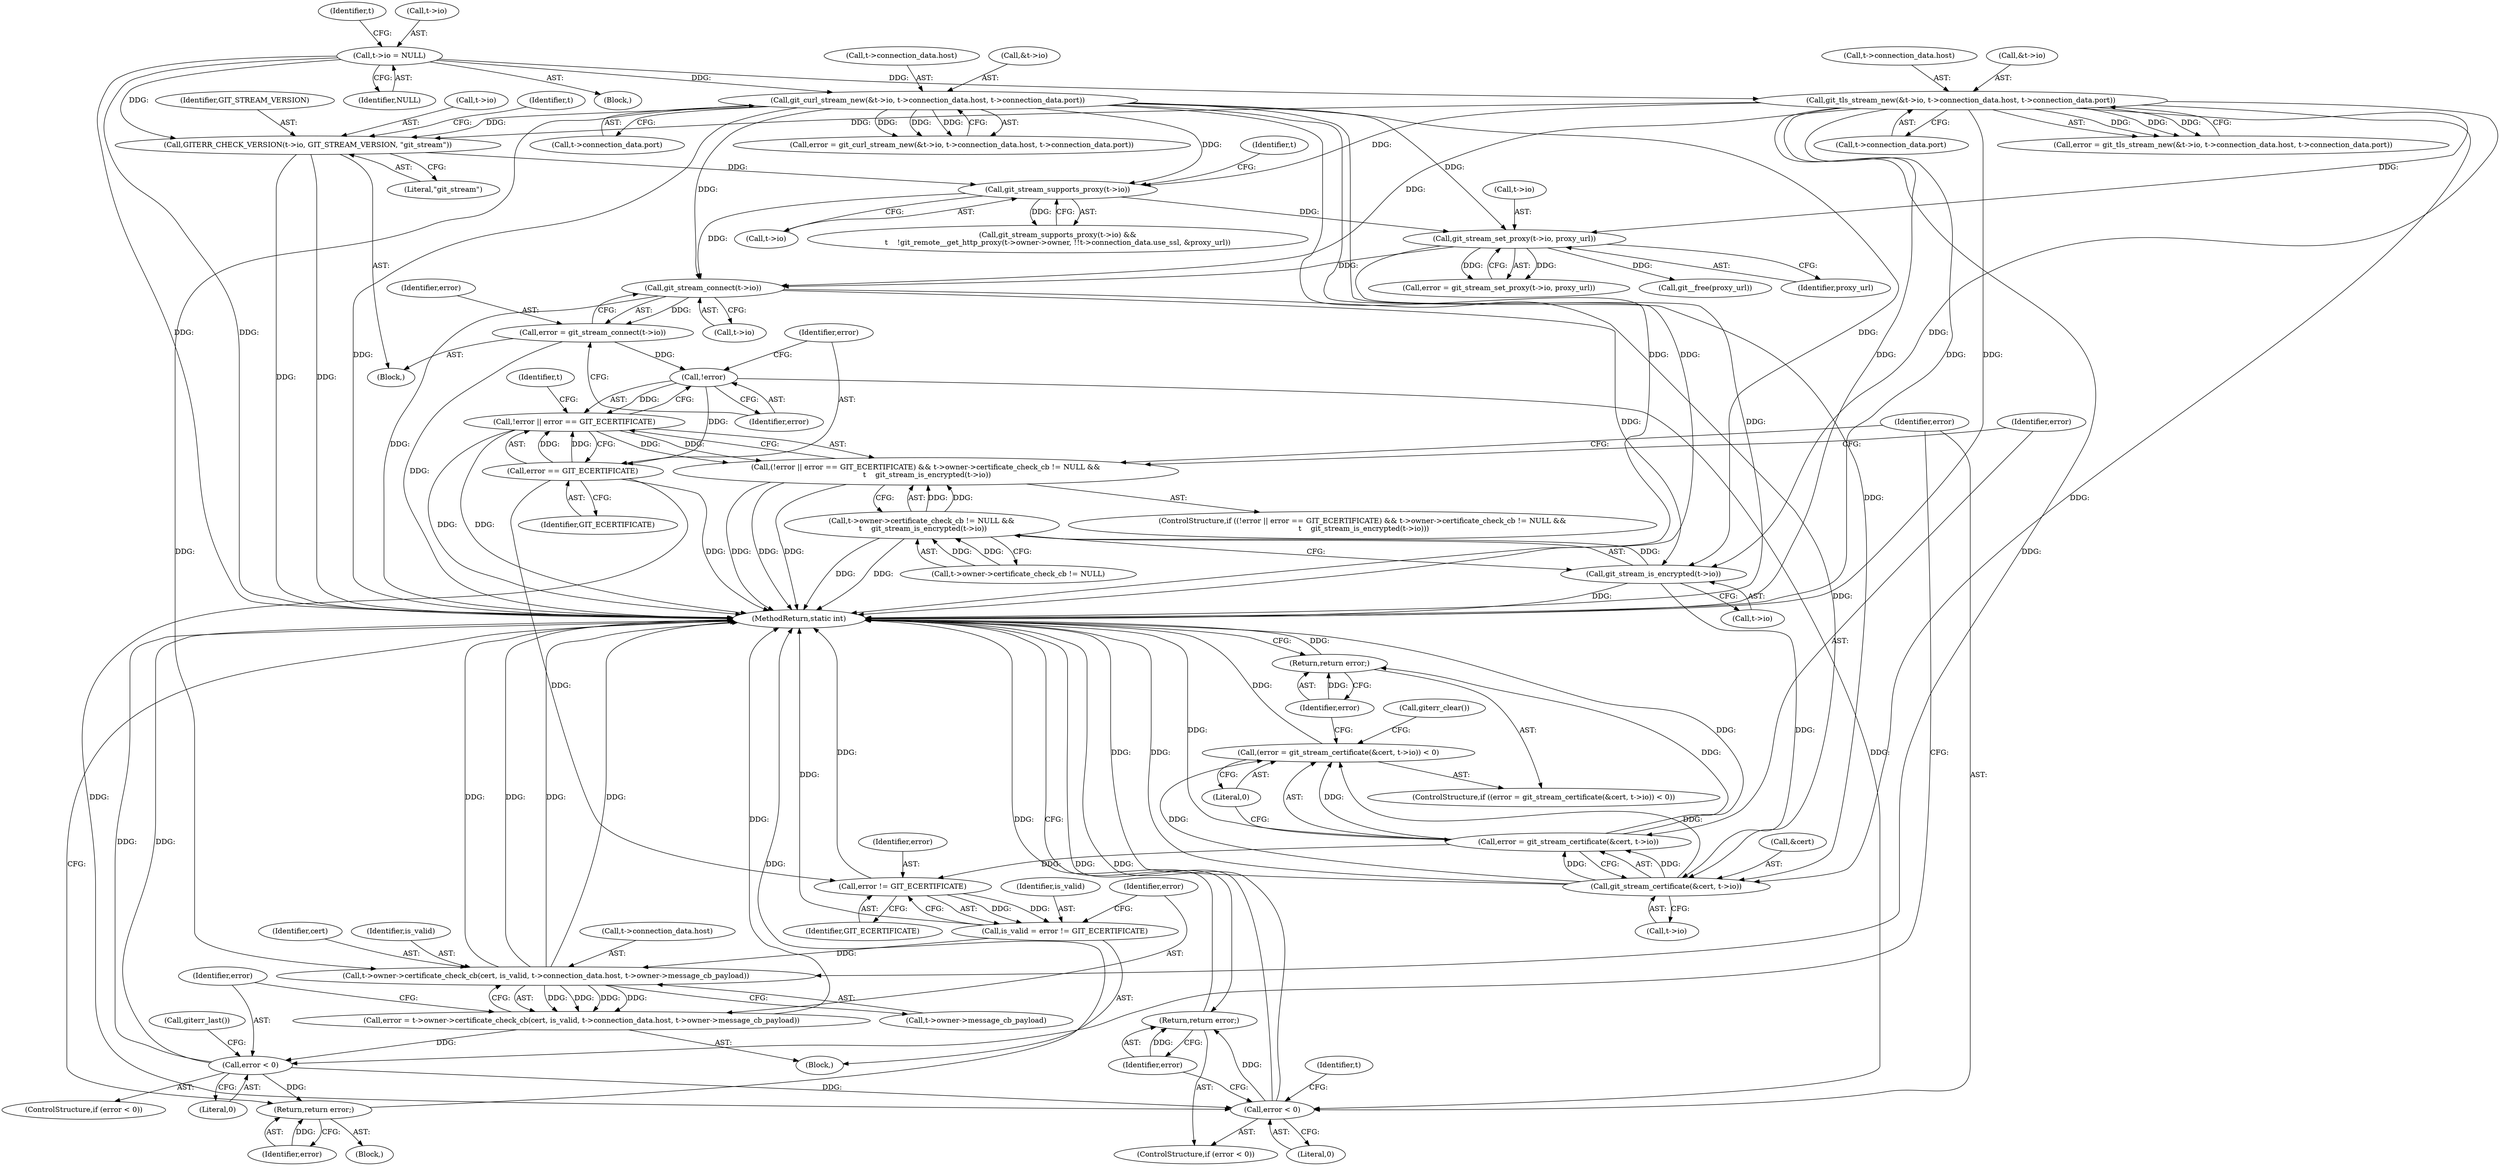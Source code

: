 digraph "0_libgit2_b5c6a1b407b7f8b952bded2789593b68b1876211@API" {
"1000239" [label="(Call,git_stream_connect(t->io))"];
"1000224" [label="(Call,git_stream_set_proxy(t->io, proxy_url))"];
"1000153" [label="(Call,git_tls_stream_new(&t->io, t->connection_data.host, t->connection_data.port))"];
"1000134" [label="(Call,t->io = NULL)"];
"1000172" [label="(Call,git_curl_stream_new(&t->io, t->connection_data.host, t->connection_data.port))"];
"1000201" [label="(Call,git_stream_supports_proxy(t->io))"];
"1000193" [label="(Call,GITERR_CHECK_VERSION(t->io, GIT_STREAM_VERSION, \"git_stream\"))"];
"1000237" [label="(Call,error = git_stream_connect(t->io))"];
"1000246" [label="(Call,!error)"];
"1000245" [label="(Call,!error || error == GIT_ECERTIFICATE)"];
"1000244" [label="(Call,(!error || error == GIT_ECERTIFICATE) && t->owner->certificate_check_cb != NULL &&\n \t    git_stream_is_encrypted(t->io))"];
"1000248" [label="(Call,error == GIT_ECERTIFICATE)"];
"1000282" [label="(Call,error != GIT_ECERTIFICATE)"];
"1000280" [label="(Call,is_valid = error != GIT_ECERTIFICATE)"];
"1000287" [label="(Call,t->owner->certificate_check_cb(cert, is_valid, t->connection_data.host, t->owner->message_cb_payload))"];
"1000285" [label="(Call,error = t->owner->certificate_check_cb(cert, is_valid, t->connection_data.host, t->owner->message_cb_payload))"];
"1000301" [label="(Call,error < 0)"];
"1000311" [label="(Return,return error;)"];
"1000314" [label="(Call,error < 0)"];
"1000317" [label="(Return,return error;)"];
"1000259" [label="(Call,git_stream_is_encrypted(t->io))"];
"1000251" [label="(Call,t->owner->certificate_check_cb != NULL &&\n \t    git_stream_is_encrypted(t->io))"];
"1000270" [label="(Call,git_stream_certificate(&cert, t->io))"];
"1000267" [label="(Call,(error = git_stream_certificate(&cert, t->io)) < 0)"];
"1000268" [label="(Call,error = git_stream_certificate(&cert, t->io))"];
"1000277" [label="(Return,return error;)"];
"1000249" [label="(Identifier,error)"];
"1000311" [label="(Return,return error;)"];
"1000193" [label="(Call,GITERR_CHECK_VERSION(t->io, GIT_STREAM_VERSION, \"git_stream\"))"];
"1000285" [label="(Call,error = t->owner->certificate_check_cb(cert, is_valid, t->connection_data.host, t->owner->message_cb_payload))"];
"1000287" [label="(Call,t->owner->certificate_check_cb(cert, is_valid, t->connection_data.host, t->owner->message_cb_payload))"];
"1000170" [label="(Call,error = git_curl_stream_new(&t->io, t->connection_data.host, t->connection_data.port))"];
"1000295" [label="(Call,t->owner->message_cb_payload)"];
"1000163" [label="(Call,t->connection_data.port)"];
"1000271" [label="(Call,&cert)"];
"1000318" [label="(Identifier,error)"];
"1000134" [label="(Call,t->io = NULL)"];
"1000194" [label="(Call,t->io)"];
"1000281" [label="(Identifier,is_valid)"];
"1000255" [label="(Identifier,t)"];
"1000225" [label="(Call,t->io)"];
"1000263" [label="(Block,)"];
"1000276" [label="(Literal,0)"];
"1000158" [label="(Call,t->connection_data.host)"];
"1000251" [label="(Call,t->owner->certificate_check_cb != NULL &&\n \t    git_stream_is_encrypted(t->io))"];
"1000279" [label="(Call,giterr_clear())"];
"1000260" [label="(Call,t->io)"];
"1000202" [label="(Call,t->io)"];
"1000201" [label="(Call,git_stream_supports_proxy(t->io))"];
"1000154" [label="(Call,&t->io)"];
"1000283" [label="(Identifier,error)"];
"1000286" [label="(Identifier,error)"];
"1000277" [label="(Return,return error;)"];
"1000326" [label="(MethodReturn,static int)"];
"1000240" [label="(Call,t->io)"];
"1000278" [label="(Identifier,error)"];
"1000222" [label="(Call,error = git_stream_set_proxy(t->io, proxy_url))"];
"1000237" [label="(Call,error = git_stream_connect(t->io))"];
"1000315" [label="(Identifier,error)"];
"1000284" [label="(Identifier,GIT_ECERTIFICATE)"];
"1000245" [label="(Call,!error || error == GIT_ECERTIFICATE)"];
"1000269" [label="(Identifier,error)"];
"1000273" [label="(Call,t->io)"];
"1000312" [label="(Identifier,error)"];
"1000138" [label="(Identifier,NULL)"];
"1000252" [label="(Call,t->owner->certificate_check_cb != NULL)"];
"1000229" [label="(Call,git__free(proxy_url))"];
"1000153" [label="(Call,git_tls_stream_new(&t->io, t->connection_data.host, t->connection_data.port))"];
"1000173" [label="(Call,&t->io)"];
"1000316" [label="(Literal,0)"];
"1000182" [label="(Call,t->connection_data.port)"];
"1000290" [label="(Call,t->connection_data.host)"];
"1000270" [label="(Call,git_stream_certificate(&cert, t->io))"];
"1000302" [label="(Identifier,error)"];
"1000172" [label="(Call,git_curl_stream_new(&t->io, t->connection_data.host, t->connection_data.port))"];
"1000209" [label="(Identifier,t)"];
"1000303" [label="(Literal,0)"];
"1000282" [label="(Call,error != GIT_ECERTIFICATE)"];
"1000247" [label="(Identifier,error)"];
"1000177" [label="(Call,t->connection_data.host)"];
"1000314" [label="(Call,error < 0)"];
"1000267" [label="(Call,(error = git_stream_certificate(&cert, t->io)) < 0)"];
"1000238" [label="(Identifier,error)"];
"1000246" [label="(Call,!error)"];
"1000239" [label="(Call,git_stream_connect(t->io))"];
"1000151" [label="(Call,error = git_tls_stream_new(&t->io, t->connection_data.host, t->connection_data.port))"];
"1000280" [label="(Call,is_valid = error != GIT_ECERTIFICATE)"];
"1000141" [label="(Identifier,t)"];
"1000313" [label="(ControlStructure,if (error < 0))"];
"1000266" [label="(ControlStructure,if ((error = git_stream_certificate(&cert, t->io)) < 0))"];
"1000228" [label="(Identifier,proxy_url)"];
"1000268" [label="(Call,error = git_stream_certificate(&cert, t->io))"];
"1000203" [label="(Identifier,t)"];
"1000300" [label="(ControlStructure,if (error < 0))"];
"1000317" [label="(Return,return error;)"];
"1000224" [label="(Call,git_stream_set_proxy(t->io, proxy_url))"];
"1000304" [label="(Block,)"];
"1000244" [label="(Call,(!error || error == GIT_ECERTIFICATE) && t->owner->certificate_check_cb != NULL &&\n \t    git_stream_is_encrypted(t->io))"];
"1000197" [label="(Identifier,GIT_STREAM_VERSION)"];
"1000248" [label="(Call,error == GIT_ECERTIFICATE)"];
"1000250" [label="(Identifier,GIT_ECERTIFICATE)"];
"1000288" [label="(Identifier,cert)"];
"1000243" [label="(ControlStructure,if ((!error || error == GIT_ECERTIFICATE) && t->owner->certificate_check_cb != NULL &&\n \t    git_stream_is_encrypted(t->io)))"];
"1000321" [label="(Identifier,t)"];
"1000125" [label="(Block,)"];
"1000198" [label="(Literal,\"git_stream\")"];
"1000135" [label="(Call,t->io)"];
"1000289" [label="(Identifier,is_valid)"];
"1000259" [label="(Call,git_stream_is_encrypted(t->io))"];
"1000307" [label="(Call,giterr_last())"];
"1000301" [label="(Call,error < 0)"];
"1000200" [label="(Call,git_stream_supports_proxy(t->io) &&\n\t    !git_remote__get_http_proxy(t->owner->owner, !!t->connection_data.use_ssl, &proxy_url))"];
"1000102" [label="(Block,)"];
"1000239" -> "1000237"  [label="AST: "];
"1000239" -> "1000240"  [label="CFG: "];
"1000240" -> "1000239"  [label="AST: "];
"1000237" -> "1000239"  [label="CFG: "];
"1000239" -> "1000326"  [label="DDG: "];
"1000239" -> "1000237"  [label="DDG: "];
"1000224" -> "1000239"  [label="DDG: "];
"1000153" -> "1000239"  [label="DDG: "];
"1000172" -> "1000239"  [label="DDG: "];
"1000201" -> "1000239"  [label="DDG: "];
"1000239" -> "1000259"  [label="DDG: "];
"1000239" -> "1000270"  [label="DDG: "];
"1000224" -> "1000222"  [label="AST: "];
"1000224" -> "1000228"  [label="CFG: "];
"1000225" -> "1000224"  [label="AST: "];
"1000228" -> "1000224"  [label="AST: "];
"1000222" -> "1000224"  [label="CFG: "];
"1000224" -> "1000326"  [label="DDG: "];
"1000224" -> "1000222"  [label="DDG: "];
"1000224" -> "1000222"  [label="DDG: "];
"1000153" -> "1000224"  [label="DDG: "];
"1000172" -> "1000224"  [label="DDG: "];
"1000201" -> "1000224"  [label="DDG: "];
"1000224" -> "1000229"  [label="DDG: "];
"1000153" -> "1000151"  [label="AST: "];
"1000153" -> "1000163"  [label="CFG: "];
"1000154" -> "1000153"  [label="AST: "];
"1000158" -> "1000153"  [label="AST: "];
"1000163" -> "1000153"  [label="AST: "];
"1000151" -> "1000153"  [label="CFG: "];
"1000153" -> "1000326"  [label="DDG: "];
"1000153" -> "1000326"  [label="DDG: "];
"1000153" -> "1000326"  [label="DDG: "];
"1000153" -> "1000151"  [label="DDG: "];
"1000153" -> "1000151"  [label="DDG: "];
"1000153" -> "1000151"  [label="DDG: "];
"1000134" -> "1000153"  [label="DDG: "];
"1000153" -> "1000193"  [label="DDG: "];
"1000153" -> "1000201"  [label="DDG: "];
"1000153" -> "1000259"  [label="DDG: "];
"1000153" -> "1000270"  [label="DDG: "];
"1000153" -> "1000287"  [label="DDG: "];
"1000134" -> "1000125"  [label="AST: "];
"1000134" -> "1000138"  [label="CFG: "];
"1000135" -> "1000134"  [label="AST: "];
"1000138" -> "1000134"  [label="AST: "];
"1000141" -> "1000134"  [label="CFG: "];
"1000134" -> "1000326"  [label="DDG: "];
"1000134" -> "1000326"  [label="DDG: "];
"1000134" -> "1000172"  [label="DDG: "];
"1000134" -> "1000193"  [label="DDG: "];
"1000172" -> "1000170"  [label="AST: "];
"1000172" -> "1000182"  [label="CFG: "];
"1000173" -> "1000172"  [label="AST: "];
"1000177" -> "1000172"  [label="AST: "];
"1000182" -> "1000172"  [label="AST: "];
"1000170" -> "1000172"  [label="CFG: "];
"1000172" -> "1000326"  [label="DDG: "];
"1000172" -> "1000326"  [label="DDG: "];
"1000172" -> "1000326"  [label="DDG: "];
"1000172" -> "1000170"  [label="DDG: "];
"1000172" -> "1000170"  [label="DDG: "];
"1000172" -> "1000170"  [label="DDG: "];
"1000172" -> "1000193"  [label="DDG: "];
"1000172" -> "1000201"  [label="DDG: "];
"1000172" -> "1000259"  [label="DDG: "];
"1000172" -> "1000270"  [label="DDG: "];
"1000172" -> "1000287"  [label="DDG: "];
"1000201" -> "1000200"  [label="AST: "];
"1000201" -> "1000202"  [label="CFG: "];
"1000202" -> "1000201"  [label="AST: "];
"1000209" -> "1000201"  [label="CFG: "];
"1000200" -> "1000201"  [label="CFG: "];
"1000201" -> "1000200"  [label="DDG: "];
"1000193" -> "1000201"  [label="DDG: "];
"1000193" -> "1000102"  [label="AST: "];
"1000193" -> "1000198"  [label="CFG: "];
"1000194" -> "1000193"  [label="AST: "];
"1000197" -> "1000193"  [label="AST: "];
"1000198" -> "1000193"  [label="AST: "];
"1000203" -> "1000193"  [label="CFG: "];
"1000193" -> "1000326"  [label="DDG: "];
"1000193" -> "1000326"  [label="DDG: "];
"1000237" -> "1000102"  [label="AST: "];
"1000238" -> "1000237"  [label="AST: "];
"1000247" -> "1000237"  [label="CFG: "];
"1000237" -> "1000326"  [label="DDG: "];
"1000237" -> "1000246"  [label="DDG: "];
"1000246" -> "1000245"  [label="AST: "];
"1000246" -> "1000247"  [label="CFG: "];
"1000247" -> "1000246"  [label="AST: "];
"1000249" -> "1000246"  [label="CFG: "];
"1000245" -> "1000246"  [label="CFG: "];
"1000246" -> "1000245"  [label="DDG: "];
"1000246" -> "1000248"  [label="DDG: "];
"1000246" -> "1000314"  [label="DDG: "];
"1000245" -> "1000244"  [label="AST: "];
"1000245" -> "1000248"  [label="CFG: "];
"1000248" -> "1000245"  [label="AST: "];
"1000255" -> "1000245"  [label="CFG: "];
"1000244" -> "1000245"  [label="CFG: "];
"1000245" -> "1000326"  [label="DDG: "];
"1000245" -> "1000326"  [label="DDG: "];
"1000245" -> "1000244"  [label="DDG: "];
"1000245" -> "1000244"  [label="DDG: "];
"1000248" -> "1000245"  [label="DDG: "];
"1000248" -> "1000245"  [label="DDG: "];
"1000244" -> "1000243"  [label="AST: "];
"1000244" -> "1000251"  [label="CFG: "];
"1000251" -> "1000244"  [label="AST: "];
"1000269" -> "1000244"  [label="CFG: "];
"1000315" -> "1000244"  [label="CFG: "];
"1000244" -> "1000326"  [label="DDG: "];
"1000244" -> "1000326"  [label="DDG: "];
"1000244" -> "1000326"  [label="DDG: "];
"1000251" -> "1000244"  [label="DDG: "];
"1000251" -> "1000244"  [label="DDG: "];
"1000248" -> "1000250"  [label="CFG: "];
"1000249" -> "1000248"  [label="AST: "];
"1000250" -> "1000248"  [label="AST: "];
"1000248" -> "1000326"  [label="DDG: "];
"1000248" -> "1000282"  [label="DDG: "];
"1000248" -> "1000314"  [label="DDG: "];
"1000282" -> "1000280"  [label="AST: "];
"1000282" -> "1000284"  [label="CFG: "];
"1000283" -> "1000282"  [label="AST: "];
"1000284" -> "1000282"  [label="AST: "];
"1000280" -> "1000282"  [label="CFG: "];
"1000282" -> "1000326"  [label="DDG: "];
"1000282" -> "1000280"  [label="DDG: "];
"1000282" -> "1000280"  [label="DDG: "];
"1000268" -> "1000282"  [label="DDG: "];
"1000280" -> "1000263"  [label="AST: "];
"1000281" -> "1000280"  [label="AST: "];
"1000286" -> "1000280"  [label="CFG: "];
"1000280" -> "1000326"  [label="DDG: "];
"1000280" -> "1000287"  [label="DDG: "];
"1000287" -> "1000285"  [label="AST: "];
"1000287" -> "1000295"  [label="CFG: "];
"1000288" -> "1000287"  [label="AST: "];
"1000289" -> "1000287"  [label="AST: "];
"1000290" -> "1000287"  [label="AST: "];
"1000295" -> "1000287"  [label="AST: "];
"1000285" -> "1000287"  [label="CFG: "];
"1000287" -> "1000326"  [label="DDG: "];
"1000287" -> "1000326"  [label="DDG: "];
"1000287" -> "1000326"  [label="DDG: "];
"1000287" -> "1000326"  [label="DDG: "];
"1000287" -> "1000285"  [label="DDG: "];
"1000287" -> "1000285"  [label="DDG: "];
"1000287" -> "1000285"  [label="DDG: "];
"1000287" -> "1000285"  [label="DDG: "];
"1000285" -> "1000263"  [label="AST: "];
"1000286" -> "1000285"  [label="AST: "];
"1000302" -> "1000285"  [label="CFG: "];
"1000285" -> "1000326"  [label="DDG: "];
"1000285" -> "1000301"  [label="DDG: "];
"1000301" -> "1000300"  [label="AST: "];
"1000301" -> "1000303"  [label="CFG: "];
"1000302" -> "1000301"  [label="AST: "];
"1000303" -> "1000301"  [label="AST: "];
"1000307" -> "1000301"  [label="CFG: "];
"1000315" -> "1000301"  [label="CFG: "];
"1000301" -> "1000326"  [label="DDG: "];
"1000301" -> "1000326"  [label="DDG: "];
"1000301" -> "1000311"  [label="DDG: "];
"1000301" -> "1000314"  [label="DDG: "];
"1000311" -> "1000304"  [label="AST: "];
"1000311" -> "1000312"  [label="CFG: "];
"1000312" -> "1000311"  [label="AST: "];
"1000326" -> "1000311"  [label="CFG: "];
"1000311" -> "1000326"  [label="DDG: "];
"1000312" -> "1000311"  [label="DDG: "];
"1000314" -> "1000313"  [label="AST: "];
"1000314" -> "1000316"  [label="CFG: "];
"1000315" -> "1000314"  [label="AST: "];
"1000316" -> "1000314"  [label="AST: "];
"1000318" -> "1000314"  [label="CFG: "];
"1000321" -> "1000314"  [label="CFG: "];
"1000314" -> "1000326"  [label="DDG: "];
"1000314" -> "1000326"  [label="DDG: "];
"1000314" -> "1000317"  [label="DDG: "];
"1000317" -> "1000313"  [label="AST: "];
"1000317" -> "1000318"  [label="CFG: "];
"1000318" -> "1000317"  [label="AST: "];
"1000326" -> "1000317"  [label="CFG: "];
"1000317" -> "1000326"  [label="DDG: "];
"1000318" -> "1000317"  [label="DDG: "];
"1000259" -> "1000251"  [label="AST: "];
"1000259" -> "1000260"  [label="CFG: "];
"1000260" -> "1000259"  [label="AST: "];
"1000251" -> "1000259"  [label="CFG: "];
"1000259" -> "1000326"  [label="DDG: "];
"1000259" -> "1000251"  [label="DDG: "];
"1000259" -> "1000270"  [label="DDG: "];
"1000251" -> "1000252"  [label="CFG: "];
"1000252" -> "1000251"  [label="AST: "];
"1000251" -> "1000326"  [label="DDG: "];
"1000251" -> "1000326"  [label="DDG: "];
"1000252" -> "1000251"  [label="DDG: "];
"1000252" -> "1000251"  [label="DDG: "];
"1000270" -> "1000268"  [label="AST: "];
"1000270" -> "1000273"  [label="CFG: "];
"1000271" -> "1000270"  [label="AST: "];
"1000273" -> "1000270"  [label="AST: "];
"1000268" -> "1000270"  [label="CFG: "];
"1000270" -> "1000326"  [label="DDG: "];
"1000270" -> "1000326"  [label="DDG: "];
"1000270" -> "1000267"  [label="DDG: "];
"1000270" -> "1000267"  [label="DDG: "];
"1000270" -> "1000268"  [label="DDG: "];
"1000270" -> "1000268"  [label="DDG: "];
"1000267" -> "1000266"  [label="AST: "];
"1000267" -> "1000276"  [label="CFG: "];
"1000268" -> "1000267"  [label="AST: "];
"1000276" -> "1000267"  [label="AST: "];
"1000278" -> "1000267"  [label="CFG: "];
"1000279" -> "1000267"  [label="CFG: "];
"1000267" -> "1000326"  [label="DDG: "];
"1000268" -> "1000267"  [label="DDG: "];
"1000269" -> "1000268"  [label="AST: "];
"1000276" -> "1000268"  [label="CFG: "];
"1000268" -> "1000326"  [label="DDG: "];
"1000268" -> "1000326"  [label="DDG: "];
"1000268" -> "1000277"  [label="DDG: "];
"1000277" -> "1000266"  [label="AST: "];
"1000277" -> "1000278"  [label="CFG: "];
"1000278" -> "1000277"  [label="AST: "];
"1000326" -> "1000277"  [label="CFG: "];
"1000277" -> "1000326"  [label="DDG: "];
"1000278" -> "1000277"  [label="DDG: "];
}
